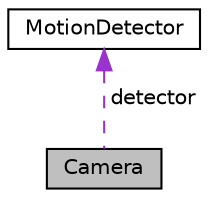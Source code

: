 digraph "Camera"
{
  edge [fontname="Helvetica",fontsize="10",labelfontname="Helvetica",labelfontsize="10"];
  node [fontname="Helvetica",fontsize="10",shape=record];
  Node1 [label="Camera",height=0.2,width=0.4,color="black", fillcolor="grey75", style="filled", fontcolor="black"];
  Node2 -> Node1 [dir="back",color="darkorchid3",fontsize="10",style="dashed",label=" detector" ,fontname="Helvetica"];
  Node2 [label="MotionDetector",height=0.2,width=0.4,color="black", fillcolor="white", style="filled",URL="$classMotionDetector.html",tooltip="Analyses video feed from PiCamera to detect motion changes. "];
}
